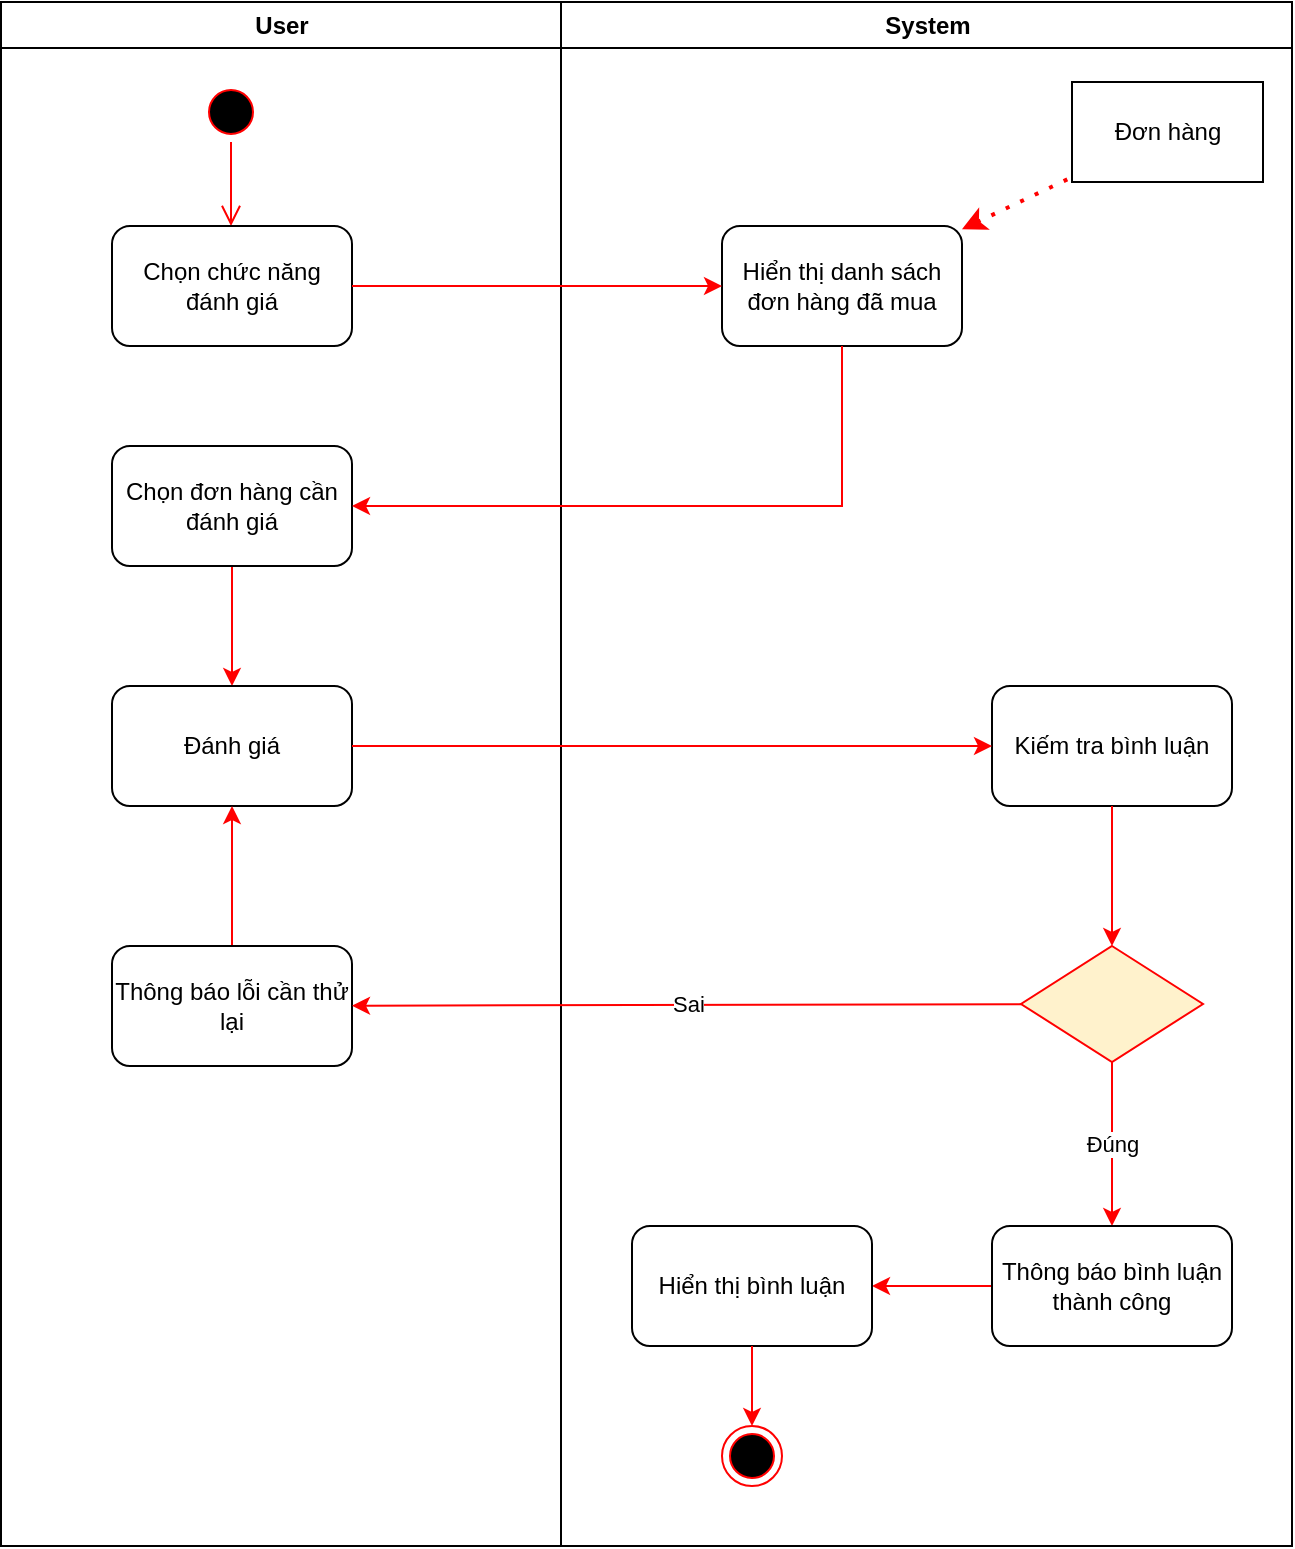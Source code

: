 <mxfile version="26.0.4">
  <diagram name="Page-1" id="e7e014a7-5840-1c2e-5031-d8a46d1fe8dd">
    <mxGraphModel dx="511" dy="721" grid="1" gridSize="10" guides="1" tooltips="1" connect="1" arrows="1" fold="1" page="1" pageScale="1" pageWidth="1169" pageHeight="826" background="none" math="0" shadow="0">
      <root>
        <mxCell id="0" />
        <mxCell id="1" parent="0" />
        <mxCell id="2" value="User" style="swimlane;whiteSpace=wrap" parent="1" vertex="1">
          <mxGeometry x="164.5" y="128" width="280" height="772" as="geometry" />
        </mxCell>
        <mxCell id="5" value="" style="ellipse;shape=startState;fillColor=#000000;strokeColor=#ff0000;" parent="2" vertex="1">
          <mxGeometry x="100" y="40" width="30" height="30" as="geometry" />
        </mxCell>
        <mxCell id="6" value="" style="edgeStyle=elbowEdgeStyle;elbow=horizontal;verticalAlign=bottom;endArrow=open;endSize=8;strokeColor=#FF0000;endFill=1;rounded=0" parent="2" source="5" edge="1" target="Q-ZepU5BDTxhQgEtZN8l-6">
          <mxGeometry x="100" y="40" as="geometry">
            <mxPoint x="115.5" y="110" as="targetPoint" />
          </mxGeometry>
        </mxCell>
        <mxCell id="Q-ZepU5BDTxhQgEtZN8l-6" value="Chọn chức năng đánh giá" style="rounded=1;whiteSpace=wrap;html=1;" vertex="1" parent="2">
          <mxGeometry x="55.5" y="112" width="120" height="60" as="geometry" />
        </mxCell>
        <mxCell id="Q-ZepU5BDTxhQgEtZN8l-14" value="" style="edgeStyle=orthogonalEdgeStyle;rounded=0;orthogonalLoop=1;jettySize=auto;html=1;strokeColor=light-dark(#ff0000, #ededed);" edge="1" parent="2" source="Q-ZepU5BDTxhQgEtZN8l-11" target="Q-ZepU5BDTxhQgEtZN8l-13">
          <mxGeometry relative="1" as="geometry" />
        </mxCell>
        <mxCell id="Q-ZepU5BDTxhQgEtZN8l-11" value="Chọn đơn hàng cần đánh giá" style="rounded=1;whiteSpace=wrap;html=1;" vertex="1" parent="2">
          <mxGeometry x="55.5" y="222" width="120" height="60" as="geometry" />
        </mxCell>
        <mxCell id="Q-ZepU5BDTxhQgEtZN8l-13" value="Đánh giá" style="rounded=1;whiteSpace=wrap;html=1;" vertex="1" parent="2">
          <mxGeometry x="55.5" y="342" width="120" height="60" as="geometry" />
        </mxCell>
        <mxCell id="Q-ZepU5BDTxhQgEtZN8l-22" value="" style="edgeStyle=orthogonalEdgeStyle;rounded=0;orthogonalLoop=1;jettySize=auto;html=1;strokeColor=light-dark(#ff0000, #ededed);" edge="1" parent="2" source="Q-ZepU5BDTxhQgEtZN8l-21" target="Q-ZepU5BDTxhQgEtZN8l-13">
          <mxGeometry relative="1" as="geometry" />
        </mxCell>
        <mxCell id="Q-ZepU5BDTxhQgEtZN8l-21" value="Thông báo lỗi cần thử lại" style="rounded=1;whiteSpace=wrap;html=1;" vertex="1" parent="2">
          <mxGeometry x="55.5" y="472" width="120" height="60" as="geometry" />
        </mxCell>
        <mxCell id="3" value="System" style="swimlane;whiteSpace=wrap" parent="1" vertex="1">
          <mxGeometry x="444.5" y="128" width="365.5" height="772" as="geometry" />
        </mxCell>
        <mxCell id="Q-ZepU5BDTxhQgEtZN8l-7" value="Hiển thị danh sách&lt;div&gt;đơn hàng đã mua&lt;/div&gt;" style="rounded=1;whiteSpace=wrap;html=1;" vertex="1" parent="3">
          <mxGeometry x="80.5" y="112" width="120" height="60" as="geometry" />
        </mxCell>
        <mxCell id="Q-ZepU5BDTxhQgEtZN8l-8" value="Đơn hàng" style="rounded=0;whiteSpace=wrap;html=1;" vertex="1" parent="3">
          <mxGeometry x="255.5" y="40" width="95.5" height="50" as="geometry" />
        </mxCell>
        <mxCell id="Q-ZepU5BDTxhQgEtZN8l-9" value="" style="endArrow=none;dashed=1;html=1;dashPattern=1 3;strokeWidth=2;rounded=0;startArrow=classic;startFill=1;strokeColor=light-dark(#ff0000, #ededed);" edge="1" parent="3" source="Q-ZepU5BDTxhQgEtZN8l-7" target="Q-ZepU5BDTxhQgEtZN8l-8">
          <mxGeometry width="50" height="50" relative="1" as="geometry">
            <mxPoint x="165.5" y="132" as="sourcePoint" />
            <mxPoint x="215.5" y="82" as="targetPoint" />
          </mxGeometry>
        </mxCell>
        <mxCell id="Q-ZepU5BDTxhQgEtZN8l-15" value="Kiếm tra bình luận" style="rounded=1;whiteSpace=wrap;html=1;" vertex="1" parent="3">
          <mxGeometry x="215.5" y="342" width="120" height="60" as="geometry" />
        </mxCell>
        <mxCell id="Q-ZepU5BDTxhQgEtZN8l-17" value="" style="endArrow=classic;html=1;rounded=0;strokeColor=light-dark(#ff0000, #ededed);" edge="1" parent="3" source="Q-ZepU5BDTxhQgEtZN8l-15" target="Q-ZepU5BDTxhQgEtZN8l-18">
          <mxGeometry width="50" height="50" relative="1" as="geometry">
            <mxPoint x="115.5" y="482" as="sourcePoint" />
            <mxPoint x="275.5" y="472" as="targetPoint" />
          </mxGeometry>
        </mxCell>
        <mxCell id="Q-ZepU5BDTxhQgEtZN8l-20" value="Đúng" style="edgeStyle=orthogonalEdgeStyle;rounded=0;orthogonalLoop=1;jettySize=auto;html=1;strokeColor=light-dark(#ff0000, #ededed);" edge="1" parent="3" source="Q-ZepU5BDTxhQgEtZN8l-18" target="Q-ZepU5BDTxhQgEtZN8l-19">
          <mxGeometry relative="1" as="geometry" />
        </mxCell>
        <mxCell id="Q-ZepU5BDTxhQgEtZN8l-18" value="" style="rhombus;whiteSpace=wrap;html=1;fillColor=#fff2cc;strokeColor=#FF0000;" vertex="1" parent="3">
          <mxGeometry x="230" y="472" width="91" height="58" as="geometry" />
        </mxCell>
        <mxCell id="Q-ZepU5BDTxhQgEtZN8l-25" value="" style="edgeStyle=orthogonalEdgeStyle;rounded=0;orthogonalLoop=1;jettySize=auto;html=1;strokeColor=#FF0000;" edge="1" parent="3" source="Q-ZepU5BDTxhQgEtZN8l-19" target="Q-ZepU5BDTxhQgEtZN8l-24">
          <mxGeometry relative="1" as="geometry" />
        </mxCell>
        <mxCell id="Q-ZepU5BDTxhQgEtZN8l-19" value="Thông báo bình luận&lt;div&gt;thành công&lt;/div&gt;" style="rounded=1;whiteSpace=wrap;html=1;" vertex="1" parent="3">
          <mxGeometry x="215.5" y="612" width="120" height="60" as="geometry" />
        </mxCell>
        <mxCell id="Q-ZepU5BDTxhQgEtZN8l-24" value="Hiển thị bình luận" style="rounded=1;whiteSpace=wrap;html=1;" vertex="1" parent="3">
          <mxGeometry x="35.5" y="612" width="120" height="60" as="geometry" />
        </mxCell>
        <mxCell id="Q-ZepU5BDTxhQgEtZN8l-26" value="" style="ellipse;html=1;shape=endState;fillColor=#000000;strokeColor=#ff0000;" vertex="1" parent="3">
          <mxGeometry x="80.5" y="712" width="30" height="30" as="geometry" />
        </mxCell>
        <mxCell id="Q-ZepU5BDTxhQgEtZN8l-27" value="" style="endArrow=classic;html=1;rounded=0;strokeColor=#FF0000;" edge="1" parent="3" source="Q-ZepU5BDTxhQgEtZN8l-24" target="Q-ZepU5BDTxhQgEtZN8l-26">
          <mxGeometry width="50" height="50" relative="1" as="geometry">
            <mxPoint x="95.5" y="592" as="sourcePoint" />
            <mxPoint x="145.5" y="542" as="targetPoint" />
          </mxGeometry>
        </mxCell>
        <mxCell id="Q-ZepU5BDTxhQgEtZN8l-10" value="" style="endArrow=classic;html=1;rounded=0;strokeColor=light-dark(#ff0000, #ededed);" edge="1" parent="1" source="Q-ZepU5BDTxhQgEtZN8l-6" target="Q-ZepU5BDTxhQgEtZN8l-7">
          <mxGeometry width="50" height="50" relative="1" as="geometry">
            <mxPoint x="330" y="260" as="sourcePoint" />
            <mxPoint x="380" y="210" as="targetPoint" />
          </mxGeometry>
        </mxCell>
        <mxCell id="Q-ZepU5BDTxhQgEtZN8l-12" value="" style="endArrow=classic;html=1;rounded=0;strokeColor=light-dark(#ff0000, #ededed);" edge="1" parent="1" source="Q-ZepU5BDTxhQgEtZN8l-7" target="Q-ZepU5BDTxhQgEtZN8l-11">
          <mxGeometry width="50" height="50" relative="1" as="geometry">
            <mxPoint x="510" y="400" as="sourcePoint" />
            <mxPoint x="560" y="350" as="targetPoint" />
            <Array as="points">
              <mxPoint x="585" y="380" />
            </Array>
          </mxGeometry>
        </mxCell>
        <mxCell id="Q-ZepU5BDTxhQgEtZN8l-16" value="" style="endArrow=classic;html=1;rounded=0;strokeColor=light-dark(#ff0000, #ededed);" edge="1" parent="1" source="Q-ZepU5BDTxhQgEtZN8l-13" target="Q-ZepU5BDTxhQgEtZN8l-15">
          <mxGeometry width="50" height="50" relative="1" as="geometry">
            <mxPoint x="530" y="530" as="sourcePoint" />
            <mxPoint x="580" y="480" as="targetPoint" />
          </mxGeometry>
        </mxCell>
        <mxCell id="Q-ZepU5BDTxhQgEtZN8l-23" value="Sai" style="endArrow=classic;html=1;rounded=0;strokeColor=light-dark(#ff0000, #ededed);" edge="1" parent="1" source="Q-ZepU5BDTxhQgEtZN8l-18" target="Q-ZepU5BDTxhQgEtZN8l-21">
          <mxGeometry x="-0.001" width="50" height="50" relative="1" as="geometry">
            <mxPoint x="530" y="650" as="sourcePoint" />
            <mxPoint x="580" y="600" as="targetPoint" />
            <mxPoint as="offset" />
          </mxGeometry>
        </mxCell>
      </root>
    </mxGraphModel>
  </diagram>
</mxfile>
